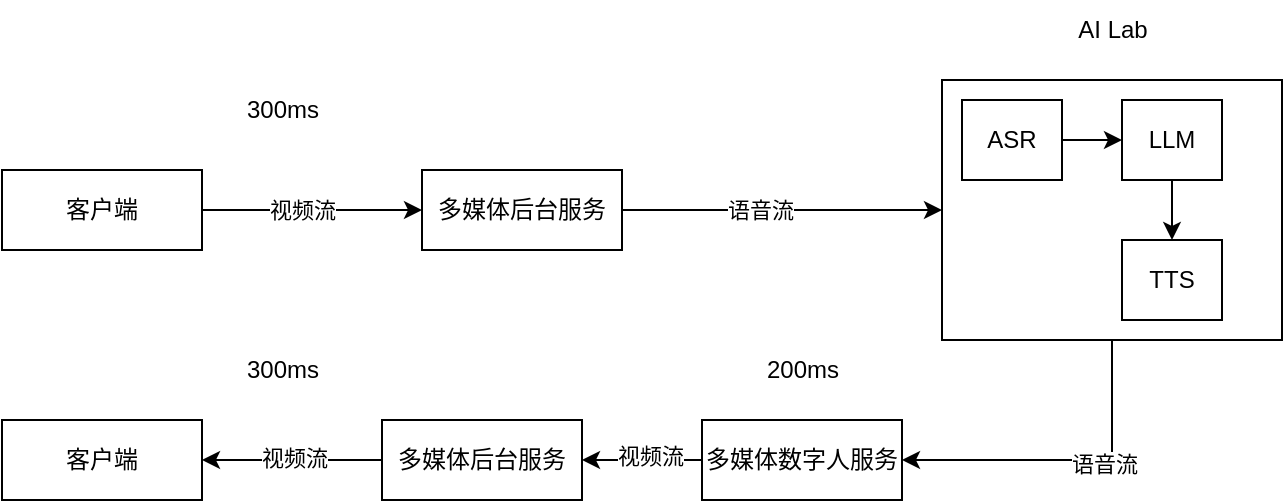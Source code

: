<mxfile version="26.0.4">
  <diagram name="第 1 页" id="c_siNZMOSKpCSEQW-mFb">
    <mxGraphModel dx="916" dy="615" grid="1" gridSize="10" guides="1" tooltips="1" connect="1" arrows="1" fold="1" page="1" pageScale="1" pageWidth="827" pageHeight="1169" math="0" shadow="0">
      <root>
        <mxCell id="0" />
        <mxCell id="1" parent="0" />
        <mxCell id="l5cv7P-VvEzEoRlfT6sX-6" style="edgeStyle=orthogonalEdgeStyle;rounded=0;orthogonalLoop=1;jettySize=auto;html=1;entryX=0;entryY=0.5;entryDx=0;entryDy=0;" edge="1" parent="1" source="l5cv7P-VvEzEoRlfT6sX-1" target="l5cv7P-VvEzEoRlfT6sX-2">
          <mxGeometry relative="1" as="geometry" />
        </mxCell>
        <mxCell id="l5cv7P-VvEzEoRlfT6sX-21" value="视频流" style="edgeLabel;html=1;align=center;verticalAlign=middle;resizable=0;points=[];" vertex="1" connectable="0" parent="l5cv7P-VvEzEoRlfT6sX-6">
          <mxGeometry x="-0.089" relative="1" as="geometry">
            <mxPoint as="offset" />
          </mxGeometry>
        </mxCell>
        <mxCell id="l5cv7P-VvEzEoRlfT6sX-1" value="客户端" style="rounded=0;whiteSpace=wrap;html=1;" vertex="1" parent="1">
          <mxGeometry x="100" y="215" width="100" height="40" as="geometry" />
        </mxCell>
        <mxCell id="l5cv7P-VvEzEoRlfT6sX-17" style="edgeStyle=orthogonalEdgeStyle;rounded=0;orthogonalLoop=1;jettySize=auto;html=1;entryX=0;entryY=0.5;entryDx=0;entryDy=0;" edge="1" parent="1" source="l5cv7P-VvEzEoRlfT6sX-2" target="l5cv7P-VvEzEoRlfT6sX-7">
          <mxGeometry relative="1" as="geometry" />
        </mxCell>
        <mxCell id="l5cv7P-VvEzEoRlfT6sX-18" value="语音流" style="edgeLabel;html=1;align=center;verticalAlign=middle;resizable=0;points=[];" vertex="1" connectable="0" parent="l5cv7P-VvEzEoRlfT6sX-17">
          <mxGeometry x="-0.141" relative="1" as="geometry">
            <mxPoint as="offset" />
          </mxGeometry>
        </mxCell>
        <mxCell id="l5cv7P-VvEzEoRlfT6sX-2" value="多媒体后台服务" style="rounded=0;whiteSpace=wrap;html=1;" vertex="1" parent="1">
          <mxGeometry x="310" y="215" width="100" height="40" as="geometry" />
        </mxCell>
        <mxCell id="l5cv7P-VvEzEoRlfT6sX-3" value="客户端" style="rounded=0;whiteSpace=wrap;html=1;" vertex="1" parent="1">
          <mxGeometry x="100" y="340" width="100" height="40" as="geometry" />
        </mxCell>
        <mxCell id="l5cv7P-VvEzEoRlfT6sX-16" value="" style="edgeStyle=orthogonalEdgeStyle;rounded=0;orthogonalLoop=1;jettySize=auto;html=1;" edge="1" parent="1" source="l5cv7P-VvEzEoRlfT6sX-4" target="l5cv7P-VvEzEoRlfT6sX-3">
          <mxGeometry relative="1" as="geometry" />
        </mxCell>
        <mxCell id="l5cv7P-VvEzEoRlfT6sX-22" value="视频流" style="edgeLabel;html=1;align=center;verticalAlign=middle;resizable=0;points=[];" vertex="1" connectable="0" parent="l5cv7P-VvEzEoRlfT6sX-16">
          <mxGeometry x="-0.022" y="-1" relative="1" as="geometry">
            <mxPoint as="offset" />
          </mxGeometry>
        </mxCell>
        <mxCell id="l5cv7P-VvEzEoRlfT6sX-4" value="多媒体后台服务" style="rounded=0;whiteSpace=wrap;html=1;" vertex="1" parent="1">
          <mxGeometry x="290" y="340" width="100" height="40" as="geometry" />
        </mxCell>
        <mxCell id="l5cv7P-VvEzEoRlfT6sX-15" value="" style="edgeStyle=orthogonalEdgeStyle;rounded=0;orthogonalLoop=1;jettySize=auto;html=1;" edge="1" parent="1" source="l5cv7P-VvEzEoRlfT6sX-5" target="l5cv7P-VvEzEoRlfT6sX-4">
          <mxGeometry relative="1" as="geometry" />
        </mxCell>
        <mxCell id="l5cv7P-VvEzEoRlfT6sX-23" value="视频流" style="edgeLabel;html=1;align=center;verticalAlign=middle;resizable=0;points=[];" vertex="1" connectable="0" parent="l5cv7P-VvEzEoRlfT6sX-15">
          <mxGeometry x="-0.133" y="-2" relative="1" as="geometry">
            <mxPoint as="offset" />
          </mxGeometry>
        </mxCell>
        <mxCell id="l5cv7P-VvEzEoRlfT6sX-5" value="多媒体数字人服务" style="rounded=0;whiteSpace=wrap;html=1;" vertex="1" parent="1">
          <mxGeometry x="450" y="340" width="100" height="40" as="geometry" />
        </mxCell>
        <mxCell id="l5cv7P-VvEzEoRlfT6sX-14" style="edgeStyle=orthogonalEdgeStyle;rounded=0;orthogonalLoop=1;jettySize=auto;html=1;exitX=0.5;exitY=1;exitDx=0;exitDy=0;entryX=1;entryY=0.5;entryDx=0;entryDy=0;" edge="1" parent="1" source="l5cv7P-VvEzEoRlfT6sX-7" target="l5cv7P-VvEzEoRlfT6sX-5">
          <mxGeometry relative="1" as="geometry" />
        </mxCell>
        <mxCell id="l5cv7P-VvEzEoRlfT6sX-19" value="语音流" style="edgeLabel;html=1;align=center;verticalAlign=middle;resizable=0;points=[];" vertex="1" connectable="0" parent="l5cv7P-VvEzEoRlfT6sX-14">
          <mxGeometry x="-0.224" y="2" relative="1" as="geometry">
            <mxPoint as="offset" />
          </mxGeometry>
        </mxCell>
        <mxCell id="l5cv7P-VvEzEoRlfT6sX-7" value="" style="rounded=0;whiteSpace=wrap;html=1;" vertex="1" parent="1">
          <mxGeometry x="570" y="170" width="170" height="130" as="geometry" />
        </mxCell>
        <mxCell id="l5cv7P-VvEzEoRlfT6sX-8" value="AI Lab" style="text;html=1;align=center;verticalAlign=middle;resizable=0;points=[];autosize=1;strokeColor=none;fillColor=none;" vertex="1" parent="1">
          <mxGeometry x="625" y="130" width="60" height="30" as="geometry" />
        </mxCell>
        <mxCell id="l5cv7P-VvEzEoRlfT6sX-12" style="edgeStyle=orthogonalEdgeStyle;rounded=0;orthogonalLoop=1;jettySize=auto;html=1;exitX=1;exitY=0.5;exitDx=0;exitDy=0;entryX=0;entryY=0.5;entryDx=0;entryDy=0;" edge="1" parent="1" source="l5cv7P-VvEzEoRlfT6sX-9" target="l5cv7P-VvEzEoRlfT6sX-10">
          <mxGeometry relative="1" as="geometry" />
        </mxCell>
        <mxCell id="l5cv7P-VvEzEoRlfT6sX-9" value="ASR" style="rounded=0;whiteSpace=wrap;html=1;" vertex="1" parent="1">
          <mxGeometry x="580" y="180" width="50" height="40" as="geometry" />
        </mxCell>
        <mxCell id="l5cv7P-VvEzEoRlfT6sX-13" style="edgeStyle=orthogonalEdgeStyle;rounded=0;orthogonalLoop=1;jettySize=auto;html=1;exitX=0.5;exitY=1;exitDx=0;exitDy=0;entryX=0.5;entryY=0;entryDx=0;entryDy=0;" edge="1" parent="1" source="l5cv7P-VvEzEoRlfT6sX-10" target="l5cv7P-VvEzEoRlfT6sX-11">
          <mxGeometry relative="1" as="geometry" />
        </mxCell>
        <mxCell id="l5cv7P-VvEzEoRlfT6sX-10" value="LLM" style="rounded=0;whiteSpace=wrap;html=1;" vertex="1" parent="1">
          <mxGeometry x="660" y="180" width="50" height="40" as="geometry" />
        </mxCell>
        <mxCell id="l5cv7P-VvEzEoRlfT6sX-11" value="TTS" style="rounded=0;whiteSpace=wrap;html=1;" vertex="1" parent="1">
          <mxGeometry x="660" y="250" width="50" height="40" as="geometry" />
        </mxCell>
        <mxCell id="l5cv7P-VvEzEoRlfT6sX-24" value="300ms" style="text;html=1;align=center;verticalAlign=middle;resizable=0;points=[];autosize=1;strokeColor=none;fillColor=none;" vertex="1" parent="1">
          <mxGeometry x="210" y="170" width="60" height="30" as="geometry" />
        </mxCell>
        <mxCell id="l5cv7P-VvEzEoRlfT6sX-26" value="300ms" style="text;html=1;align=center;verticalAlign=middle;resizable=0;points=[];autosize=1;strokeColor=none;fillColor=none;" vertex="1" parent="1">
          <mxGeometry x="210" y="300" width="60" height="30" as="geometry" />
        </mxCell>
        <mxCell id="l5cv7P-VvEzEoRlfT6sX-27" value="200ms" style="text;html=1;align=center;verticalAlign=middle;resizable=0;points=[];autosize=1;strokeColor=none;fillColor=none;" vertex="1" parent="1">
          <mxGeometry x="470" y="300" width="60" height="30" as="geometry" />
        </mxCell>
      </root>
    </mxGraphModel>
  </diagram>
</mxfile>
